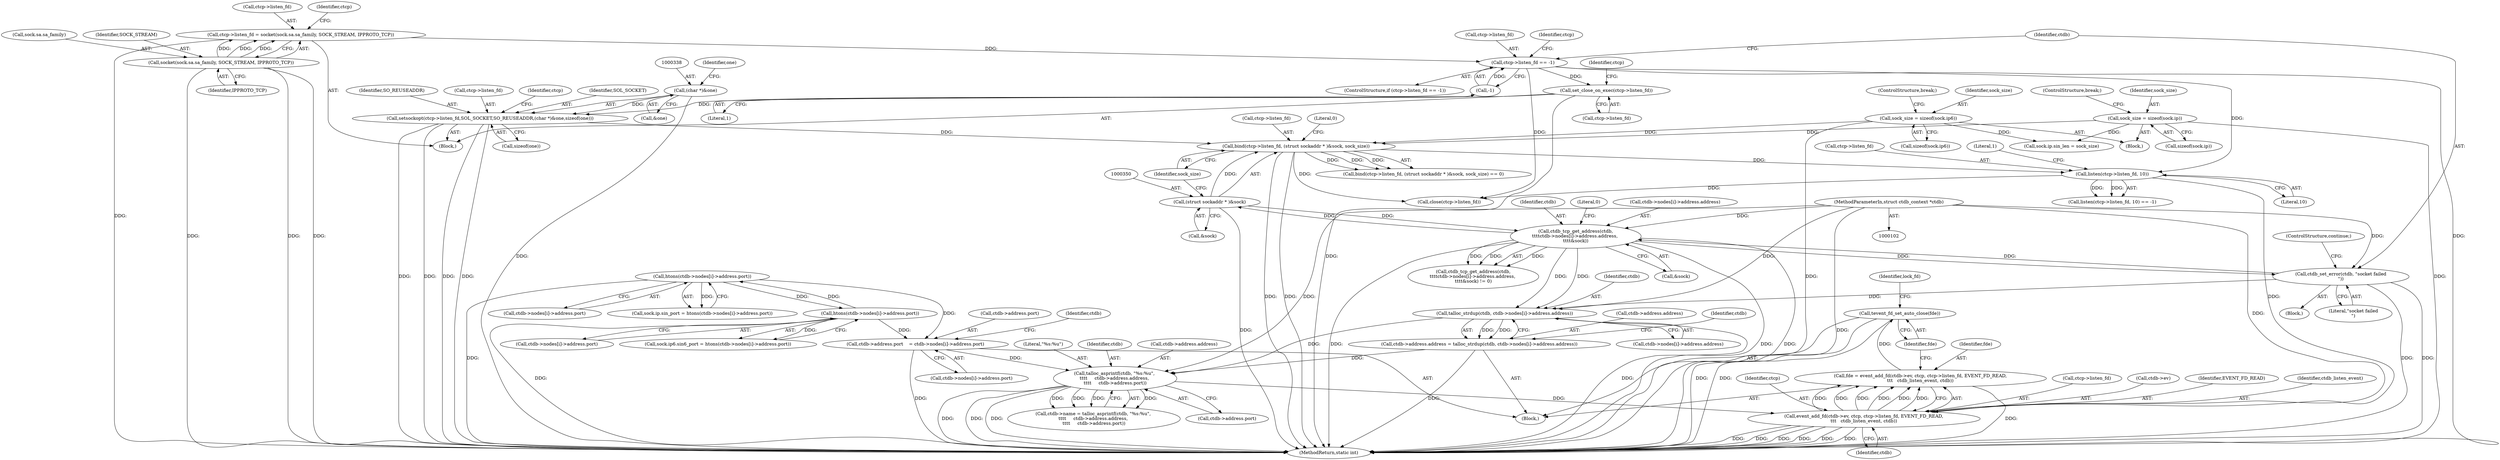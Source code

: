 digraph "0_samba_b9b9f6738fba5c32e87cb9c36b358355b444fb9b@API" {
"1000478" [label="(Call,tevent_fd_set_auto_close(fde))"];
"1000465" [label="(Call,fde = event_add_fd(ctdb->ev, ctcp, ctcp->listen_fd, EVENT_FD_READ,\n\t\t\t   ctdb_listen_event, ctdb))"];
"1000467" [label="(Call,event_add_fd(ctdb->ev, ctcp, ctcp->listen_fd, EVENT_FD_READ,\n\t\t\t   ctdb_listen_event, ctdb))"];
"1000456" [label="(Call,listen(ctcp->listen_fd, 10))"];
"1000345" [label="(Call,bind(ctcp->listen_fd, (struct sockaddr * )&sock, sock_size))"];
"1000331" [label="(Call,setsockopt(ctcp->listen_fd,SOL_SOCKET,SO_REUSEADDR,(char *)&one,sizeof(one)))"];
"1000327" [label="(Call,set_close_on_exec(ctcp->listen_fd))"];
"1000316" [label="(Call,ctcp->listen_fd == -1)"];
"1000303" [label="(Call,ctcp->listen_fd = socket(sock.sa.sa_family, SOCK_STREAM, IPPROTO_TCP))"];
"1000307" [label="(Call,socket(sock.sa.sa_family, SOCK_STREAM, IPPROTO_TCP))"];
"1000320" [label="(Call,-1)"];
"1000337" [label="(Call,(char *)&one)"];
"1000349" [label="(Call,(struct sockaddr * )&sock)"];
"1000223" [label="(Call,ctdb_tcp_get_address(ctdb,\n\t\t\t\tctdb->nodes[i]->address.address, \n\t\t\t\t&sock))"];
"1000323" [label="(Call,ctdb_set_error(ctdb, \"socket failed\n\"))"];
"1000103" [label="(MethodParameterIn,struct ctdb_context *ctdb)"];
"1000263" [label="(Call,sock_size = sizeof(sock.ip))"];
"1000287" [label="(Call,sock_size = sizeof(sock.ip6))"];
"1000411" [label="(Call,talloc_asprintf(ctdb, \"%s:%u\", \n\t\t\t\t     ctdb->address.address, \n\t\t\t\t     ctdb->address.port))"];
"1000381" [label="(Call,talloc_strdup(ctdb, ctdb->nodes[i]->address.address))"];
"1000375" [label="(Call,ctdb->address.address = talloc_strdup(ctdb, ctdb->nodes[i]->address.address))"];
"1000392" [label="(Call,ctdb->address.port    = ctdb->nodes[i]->address.port)"];
"1000253" [label="(Call,htons(ctdb->nodes[i]->address.port))"];
"1000277" [label="(Call,htons(ctdb->nodes[i]->address.port))"];
"1000321" [label="(Literal,1)"];
"1000222" [label="(Call,ctdb_tcp_get_address(ctdb,\n\t\t\t\tctdb->nodes[i]->address.address, \n\t\t\t\t&sock) != 0)"];
"1000393" [label="(Call,ctdb->address.port)"];
"1000354" [label="(Literal,0)"];
"1000303" [label="(Call,ctcp->listen_fd = socket(sock.sa.sa_family, SOCK_STREAM, IPPROTO_TCP))"];
"1000381" [label="(Call,talloc_strdup(ctdb, ctdb->nodes[i]->address.address))"];
"1000347" [label="(Identifier,ctcp)"];
"1000481" [label="(Identifier,lock_fd)"];
"1000327" [label="(Call,set_close_on_exec(ctcp->listen_fd))"];
"1000341" [label="(Call,sizeof(one))"];
"1000328" [label="(Call,ctcp->listen_fd)"];
"1000287" [label="(Call,sock_size = sizeof(sock.ip6))"];
"1000271" [label="(Call,sock.ip6.sin6_port = htons(ctdb->nodes[i]->address.port))"];
"1000407" [label="(Call,ctdb->name = talloc_asprintf(ctdb, \"%s:%u\", \n\t\t\t\t     ctdb->address.address, \n\t\t\t\t     ctdb->address.port))"];
"1000413" [label="(Literal,\"%s:%u\")"];
"1000471" [label="(Identifier,ctcp)"];
"1000304" [label="(Call,ctcp->listen_fd)"];
"1000314" [label="(Identifier,IPPROTO_TCP)"];
"1000293" [label="(ControlStructure,break;)"];
"1000500" [label="(MethodReturn,static int)"];
"1000375" [label="(Call,ctdb->address.address = talloc_strdup(ctdb, ctdb->nodes[i]->address.address))"];
"1000412" [label="(Identifier,ctdb)"];
"1000457" [label="(Call,ctcp->listen_fd)"];
"1000263" [label="(Call,sock_size = sizeof(sock.ip))"];
"1000269" [label="(ControlStructure,break;)"];
"1000331" [label="(Call,setsockopt(ctcp->listen_fd,SOL_SOCKET,SO_REUSEADDR,(char *)&one,sizeof(one)))"];
"1000323" [label="(Call,ctdb_set_error(ctdb, \"socket failed\n\"))"];
"1000479" [label="(Identifier,fde)"];
"1000335" [label="(Identifier,SOL_SOCKET)"];
"1000333" [label="(Identifier,ctcp)"];
"1000320" [label="(Call,-1)"];
"1000419" [label="(Call,ctdb->address.port)"];
"1000382" [label="(Identifier,ctdb)"];
"1000318" [label="(Identifier,ctcp)"];
"1000316" [label="(Call,ctcp->listen_fd == -1)"];
"1000324" [label="(Identifier,ctdb)"];
"1000289" [label="(Call,sizeof(sock.ip6))"];
"1000223" [label="(Call,ctdb_tcp_get_address(ctdb,\n\t\t\t\tctdb->nodes[i]->address.address, \n\t\t\t\t&sock))"];
"1000322" [label="(Block,)"];
"1000465" [label="(Call,fde = event_add_fd(ctdb->ev, ctcp, ctcp->listen_fd, EVENT_FD_READ,\n\t\t\t   ctdb_listen_event, ctdb))"];
"1000277" [label="(Call,htons(ctdb->nodes[i]->address.port))"];
"1000104" [label="(Block,)"];
"1000308" [label="(Call,sock.sa.sa_family)"];
"1000395" [label="(Identifier,ctdb)"];
"1000455" [label="(Call,listen(ctcp->listen_fd, 10) == -1)"];
"1000342" [label="(Identifier,one)"];
"1000288" [label="(Identifier,sock_size)"];
"1000317" [label="(Call,ctcp->listen_fd)"];
"1000349" [label="(Call,(struct sockaddr * )&sock)"];
"1000411" [label="(Call,talloc_asprintf(ctdb, \"%s:%u\", \n\t\t\t\t     ctdb->address.address, \n\t\t\t\t     ctdb->address.port))"];
"1000472" [label="(Call,ctcp->listen_fd)"];
"1000487" [label="(Call,close(ctcp->listen_fd))"];
"1000398" [label="(Call,ctdb->nodes[i]->address.port)"];
"1000468" [label="(Call,ctdb->ev)"];
"1000254" [label="(Call,ctdb->nodes[i]->address.port)"];
"1000466" [label="(Identifier,fde)"];
"1000353" [label="(Identifier,sock_size)"];
"1000346" [label="(Call,ctcp->listen_fd)"];
"1000329" [label="(Identifier,ctcp)"];
"1000478" [label="(Call,tevent_fd_set_auto_close(fde))"];
"1000206" [label="(Block,)"];
"1000236" [label="(Literal,0)"];
"1000264" [label="(Identifier,sock_size)"];
"1000278" [label="(Call,ctdb->nodes[i]->address.port)"];
"1000460" [label="(Literal,10)"];
"1000253" [label="(Call,htons(ctdb->nodes[i]->address.port))"];
"1000296" [label="(Call,sock.ip.sin_len = sock_size)"];
"1000475" [label="(Identifier,EVENT_FD_READ)"];
"1000307" [label="(Call,socket(sock.sa.sa_family, SOCK_STREAM, IPPROTO_TCP))"];
"1000265" [label="(Call,sizeof(sock.ip))"];
"1000245" [label="(Block,)"];
"1000103" [label="(MethodParameterIn,struct ctdb_context *ctdb)"];
"1000313" [label="(Identifier,SOCK_STREAM)"];
"1000383" [label="(Call,ctdb->nodes[i]->address.address)"];
"1000234" [label="(Call,&sock)"];
"1000467" [label="(Call,event_add_fd(ctdb->ev, ctcp, ctcp->listen_fd, EVENT_FD_READ,\n\t\t\t   ctdb_listen_event, ctdb))"];
"1000414" [label="(Call,ctdb->address.address)"];
"1000337" [label="(Call,(char *)&one)"];
"1000326" [label="(ControlStructure,continue;)"];
"1000345" [label="(Call,bind(ctcp->listen_fd, (struct sockaddr * )&sock, sock_size))"];
"1000344" [label="(Call,bind(ctcp->listen_fd, (struct sockaddr * )&sock, sock_size) == 0)"];
"1000456" [label="(Call,listen(ctcp->listen_fd, 10))"];
"1000315" [label="(ControlStructure,if (ctcp->listen_fd == -1))"];
"1000336" [label="(Identifier,SO_REUSEADDR)"];
"1000477" [label="(Identifier,ctdb)"];
"1000462" [label="(Literal,1)"];
"1000225" [label="(Call,ctdb->nodes[i]->address.address)"];
"1000409" [label="(Identifier,ctdb)"];
"1000247" [label="(Call,sock.ip.sin_port = htons(ctdb->nodes[i]->address.port))"];
"1000325" [label="(Literal,\"socket failed\n\")"];
"1000476" [label="(Identifier,ctdb_listen_event)"];
"1000224" [label="(Identifier,ctdb)"];
"1000332" [label="(Call,ctcp->listen_fd)"];
"1000392" [label="(Call,ctdb->address.port    = ctdb->nodes[i]->address.port)"];
"1000339" [label="(Call,&one)"];
"1000376" [label="(Call,ctdb->address.address)"];
"1000351" [label="(Call,&sock)"];
"1000478" -> "1000104"  [label="AST: "];
"1000478" -> "1000479"  [label="CFG: "];
"1000479" -> "1000478"  [label="AST: "];
"1000481" -> "1000478"  [label="CFG: "];
"1000478" -> "1000500"  [label="DDG: "];
"1000478" -> "1000500"  [label="DDG: "];
"1000465" -> "1000478"  [label="DDG: "];
"1000465" -> "1000104"  [label="AST: "];
"1000465" -> "1000467"  [label="CFG: "];
"1000466" -> "1000465"  [label="AST: "];
"1000467" -> "1000465"  [label="AST: "];
"1000479" -> "1000465"  [label="CFG: "];
"1000465" -> "1000500"  [label="DDG: "];
"1000467" -> "1000465"  [label="DDG: "];
"1000467" -> "1000465"  [label="DDG: "];
"1000467" -> "1000465"  [label="DDG: "];
"1000467" -> "1000465"  [label="DDG: "];
"1000467" -> "1000465"  [label="DDG: "];
"1000467" -> "1000465"  [label="DDG: "];
"1000467" -> "1000477"  [label="CFG: "];
"1000468" -> "1000467"  [label="AST: "];
"1000471" -> "1000467"  [label="AST: "];
"1000472" -> "1000467"  [label="AST: "];
"1000475" -> "1000467"  [label="AST: "];
"1000476" -> "1000467"  [label="AST: "];
"1000477" -> "1000467"  [label="AST: "];
"1000467" -> "1000500"  [label="DDG: "];
"1000467" -> "1000500"  [label="DDG: "];
"1000467" -> "1000500"  [label="DDG: "];
"1000467" -> "1000500"  [label="DDG: "];
"1000467" -> "1000500"  [label="DDG: "];
"1000467" -> "1000500"  [label="DDG: "];
"1000456" -> "1000467"  [label="DDG: "];
"1000411" -> "1000467"  [label="DDG: "];
"1000103" -> "1000467"  [label="DDG: "];
"1000456" -> "1000455"  [label="AST: "];
"1000456" -> "1000460"  [label="CFG: "];
"1000457" -> "1000456"  [label="AST: "];
"1000460" -> "1000456"  [label="AST: "];
"1000462" -> "1000456"  [label="CFG: "];
"1000456" -> "1000455"  [label="DDG: "];
"1000456" -> "1000455"  [label="DDG: "];
"1000345" -> "1000456"  [label="DDG: "];
"1000316" -> "1000456"  [label="DDG: "];
"1000456" -> "1000487"  [label="DDG: "];
"1000345" -> "1000344"  [label="AST: "];
"1000345" -> "1000353"  [label="CFG: "];
"1000346" -> "1000345"  [label="AST: "];
"1000349" -> "1000345"  [label="AST: "];
"1000353" -> "1000345"  [label="AST: "];
"1000354" -> "1000345"  [label="CFG: "];
"1000345" -> "1000500"  [label="DDG: "];
"1000345" -> "1000500"  [label="DDG: "];
"1000345" -> "1000344"  [label="DDG: "];
"1000345" -> "1000344"  [label="DDG: "];
"1000345" -> "1000344"  [label="DDG: "];
"1000331" -> "1000345"  [label="DDG: "];
"1000349" -> "1000345"  [label="DDG: "];
"1000263" -> "1000345"  [label="DDG: "];
"1000287" -> "1000345"  [label="DDG: "];
"1000345" -> "1000487"  [label="DDG: "];
"1000331" -> "1000206"  [label="AST: "];
"1000331" -> "1000341"  [label="CFG: "];
"1000332" -> "1000331"  [label="AST: "];
"1000335" -> "1000331"  [label="AST: "];
"1000336" -> "1000331"  [label="AST: "];
"1000337" -> "1000331"  [label="AST: "];
"1000341" -> "1000331"  [label="AST: "];
"1000347" -> "1000331"  [label="CFG: "];
"1000331" -> "1000500"  [label="DDG: "];
"1000331" -> "1000500"  [label="DDG: "];
"1000331" -> "1000500"  [label="DDG: "];
"1000331" -> "1000500"  [label="DDG: "];
"1000327" -> "1000331"  [label="DDG: "];
"1000337" -> "1000331"  [label="DDG: "];
"1000327" -> "1000206"  [label="AST: "];
"1000327" -> "1000328"  [label="CFG: "];
"1000328" -> "1000327"  [label="AST: "];
"1000333" -> "1000327"  [label="CFG: "];
"1000327" -> "1000500"  [label="DDG: "];
"1000316" -> "1000327"  [label="DDG: "];
"1000316" -> "1000315"  [label="AST: "];
"1000316" -> "1000320"  [label="CFG: "];
"1000317" -> "1000316"  [label="AST: "];
"1000320" -> "1000316"  [label="AST: "];
"1000324" -> "1000316"  [label="CFG: "];
"1000329" -> "1000316"  [label="CFG: "];
"1000316" -> "1000500"  [label="DDG: "];
"1000303" -> "1000316"  [label="DDG: "];
"1000320" -> "1000316"  [label="DDG: "];
"1000316" -> "1000487"  [label="DDG: "];
"1000303" -> "1000206"  [label="AST: "];
"1000303" -> "1000307"  [label="CFG: "];
"1000304" -> "1000303"  [label="AST: "];
"1000307" -> "1000303"  [label="AST: "];
"1000318" -> "1000303"  [label="CFG: "];
"1000303" -> "1000500"  [label="DDG: "];
"1000307" -> "1000303"  [label="DDG: "];
"1000307" -> "1000303"  [label="DDG: "];
"1000307" -> "1000303"  [label="DDG: "];
"1000307" -> "1000314"  [label="CFG: "];
"1000308" -> "1000307"  [label="AST: "];
"1000313" -> "1000307"  [label="AST: "];
"1000314" -> "1000307"  [label="AST: "];
"1000307" -> "1000500"  [label="DDG: "];
"1000307" -> "1000500"  [label="DDG: "];
"1000307" -> "1000500"  [label="DDG: "];
"1000320" -> "1000321"  [label="CFG: "];
"1000321" -> "1000320"  [label="AST: "];
"1000337" -> "1000339"  [label="CFG: "];
"1000338" -> "1000337"  [label="AST: "];
"1000339" -> "1000337"  [label="AST: "];
"1000342" -> "1000337"  [label="CFG: "];
"1000337" -> "1000500"  [label="DDG: "];
"1000349" -> "1000351"  [label="CFG: "];
"1000350" -> "1000349"  [label="AST: "];
"1000351" -> "1000349"  [label="AST: "];
"1000353" -> "1000349"  [label="CFG: "];
"1000349" -> "1000500"  [label="DDG: "];
"1000349" -> "1000223"  [label="DDG: "];
"1000223" -> "1000349"  [label="DDG: "];
"1000223" -> "1000222"  [label="AST: "];
"1000223" -> "1000234"  [label="CFG: "];
"1000224" -> "1000223"  [label="AST: "];
"1000225" -> "1000223"  [label="AST: "];
"1000234" -> "1000223"  [label="AST: "];
"1000236" -> "1000223"  [label="CFG: "];
"1000223" -> "1000500"  [label="DDG: "];
"1000223" -> "1000500"  [label="DDG: "];
"1000223" -> "1000500"  [label="DDG: "];
"1000223" -> "1000222"  [label="DDG: "];
"1000223" -> "1000222"  [label="DDG: "];
"1000223" -> "1000222"  [label="DDG: "];
"1000323" -> "1000223"  [label="DDG: "];
"1000103" -> "1000223"  [label="DDG: "];
"1000223" -> "1000323"  [label="DDG: "];
"1000223" -> "1000381"  [label="DDG: "];
"1000223" -> "1000381"  [label="DDG: "];
"1000323" -> "1000322"  [label="AST: "];
"1000323" -> "1000325"  [label="CFG: "];
"1000324" -> "1000323"  [label="AST: "];
"1000325" -> "1000323"  [label="AST: "];
"1000326" -> "1000323"  [label="CFG: "];
"1000323" -> "1000500"  [label="DDG: "];
"1000323" -> "1000500"  [label="DDG: "];
"1000103" -> "1000323"  [label="DDG: "];
"1000323" -> "1000381"  [label="DDG: "];
"1000103" -> "1000102"  [label="AST: "];
"1000103" -> "1000500"  [label="DDG: "];
"1000103" -> "1000381"  [label="DDG: "];
"1000103" -> "1000411"  [label="DDG: "];
"1000263" -> "1000245"  [label="AST: "];
"1000263" -> "1000265"  [label="CFG: "];
"1000264" -> "1000263"  [label="AST: "];
"1000265" -> "1000263"  [label="AST: "];
"1000269" -> "1000263"  [label="CFG: "];
"1000263" -> "1000500"  [label="DDG: "];
"1000263" -> "1000296"  [label="DDG: "];
"1000287" -> "1000245"  [label="AST: "];
"1000287" -> "1000289"  [label="CFG: "];
"1000288" -> "1000287"  [label="AST: "];
"1000289" -> "1000287"  [label="AST: "];
"1000293" -> "1000287"  [label="CFG: "];
"1000287" -> "1000500"  [label="DDG: "];
"1000287" -> "1000296"  [label="DDG: "];
"1000411" -> "1000407"  [label="AST: "];
"1000411" -> "1000419"  [label="CFG: "];
"1000412" -> "1000411"  [label="AST: "];
"1000413" -> "1000411"  [label="AST: "];
"1000414" -> "1000411"  [label="AST: "];
"1000419" -> "1000411"  [label="AST: "];
"1000407" -> "1000411"  [label="CFG: "];
"1000411" -> "1000500"  [label="DDG: "];
"1000411" -> "1000500"  [label="DDG: "];
"1000411" -> "1000500"  [label="DDG: "];
"1000411" -> "1000407"  [label="DDG: "];
"1000411" -> "1000407"  [label="DDG: "];
"1000411" -> "1000407"  [label="DDG: "];
"1000411" -> "1000407"  [label="DDG: "];
"1000381" -> "1000411"  [label="DDG: "];
"1000375" -> "1000411"  [label="DDG: "];
"1000392" -> "1000411"  [label="DDG: "];
"1000381" -> "1000375"  [label="AST: "];
"1000381" -> "1000383"  [label="CFG: "];
"1000382" -> "1000381"  [label="AST: "];
"1000383" -> "1000381"  [label="AST: "];
"1000375" -> "1000381"  [label="CFG: "];
"1000381" -> "1000500"  [label="DDG: "];
"1000381" -> "1000375"  [label="DDG: "];
"1000381" -> "1000375"  [label="DDG: "];
"1000375" -> "1000104"  [label="AST: "];
"1000376" -> "1000375"  [label="AST: "];
"1000395" -> "1000375"  [label="CFG: "];
"1000375" -> "1000500"  [label="DDG: "];
"1000392" -> "1000104"  [label="AST: "];
"1000392" -> "1000398"  [label="CFG: "];
"1000393" -> "1000392"  [label="AST: "];
"1000398" -> "1000392"  [label="AST: "];
"1000409" -> "1000392"  [label="CFG: "];
"1000392" -> "1000500"  [label="DDG: "];
"1000253" -> "1000392"  [label="DDG: "];
"1000277" -> "1000392"  [label="DDG: "];
"1000253" -> "1000247"  [label="AST: "];
"1000253" -> "1000254"  [label="CFG: "];
"1000254" -> "1000253"  [label="AST: "];
"1000247" -> "1000253"  [label="CFG: "];
"1000253" -> "1000500"  [label="DDG: "];
"1000253" -> "1000247"  [label="DDG: "];
"1000277" -> "1000253"  [label="DDG: "];
"1000253" -> "1000277"  [label="DDG: "];
"1000277" -> "1000271"  [label="AST: "];
"1000277" -> "1000278"  [label="CFG: "];
"1000278" -> "1000277"  [label="AST: "];
"1000271" -> "1000277"  [label="CFG: "];
"1000277" -> "1000500"  [label="DDG: "];
"1000277" -> "1000271"  [label="DDG: "];
}
